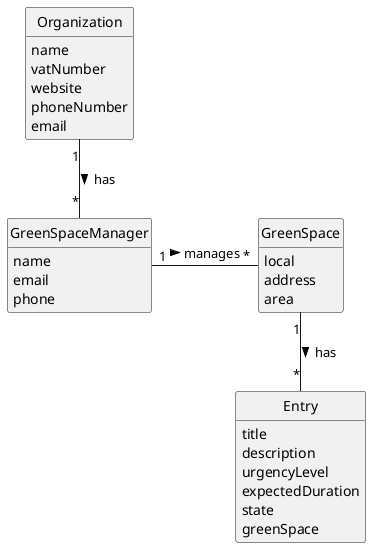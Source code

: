@startuml
skinparam monochrome true
skinparam packageStyle rectangle
skinparam shadowing false

skinparam classAttributeIconSize 0

hide circle
hide methods


class Organization {
    name
    vatNumber
    website
    phoneNumber
    email
}

class GreenSpace{
    local
    address
    area
}

class "Entry" {
    title
    description
    urgencyLevel
    expectedDuration
    state
    greenSpace
}
class GreenSpaceManager {
    name
    email
    phone
}

Organization "1" -- "*" GreenSpaceManager : has >
GreenSpace "1" -- "*" "Entry" : has >
GreenSpaceManager "1" - "*" GreenSpace : manages >
@enduml